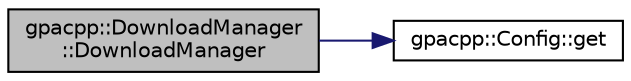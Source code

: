 digraph "gpacpp::DownloadManager::DownloadManager"
{
 // INTERACTIVE_SVG=YES
  edge [fontname="Helvetica",fontsize="10",labelfontname="Helvetica",labelfontsize="10"];
  node [fontname="Helvetica",fontsize="10",shape=record];
  rankdir="LR";
  Node1 [label="gpacpp::DownloadManager\l::DownloadManager",height=0.2,width=0.4,color="black", fillcolor="grey75", style="filled", fontcolor="black"];
  Node1 -> Node2 [color="midnightblue",fontsize="10",style="solid",fontname="Helvetica"];
  Node2 [label="gpacpp::Config::get",height=0.2,width=0.4,color="black", fillcolor="white", style="filled",URL="$classgpacpp_1_1_config.html#a2b74d752b8fd10dd5c37306cada5b27c"];
}

